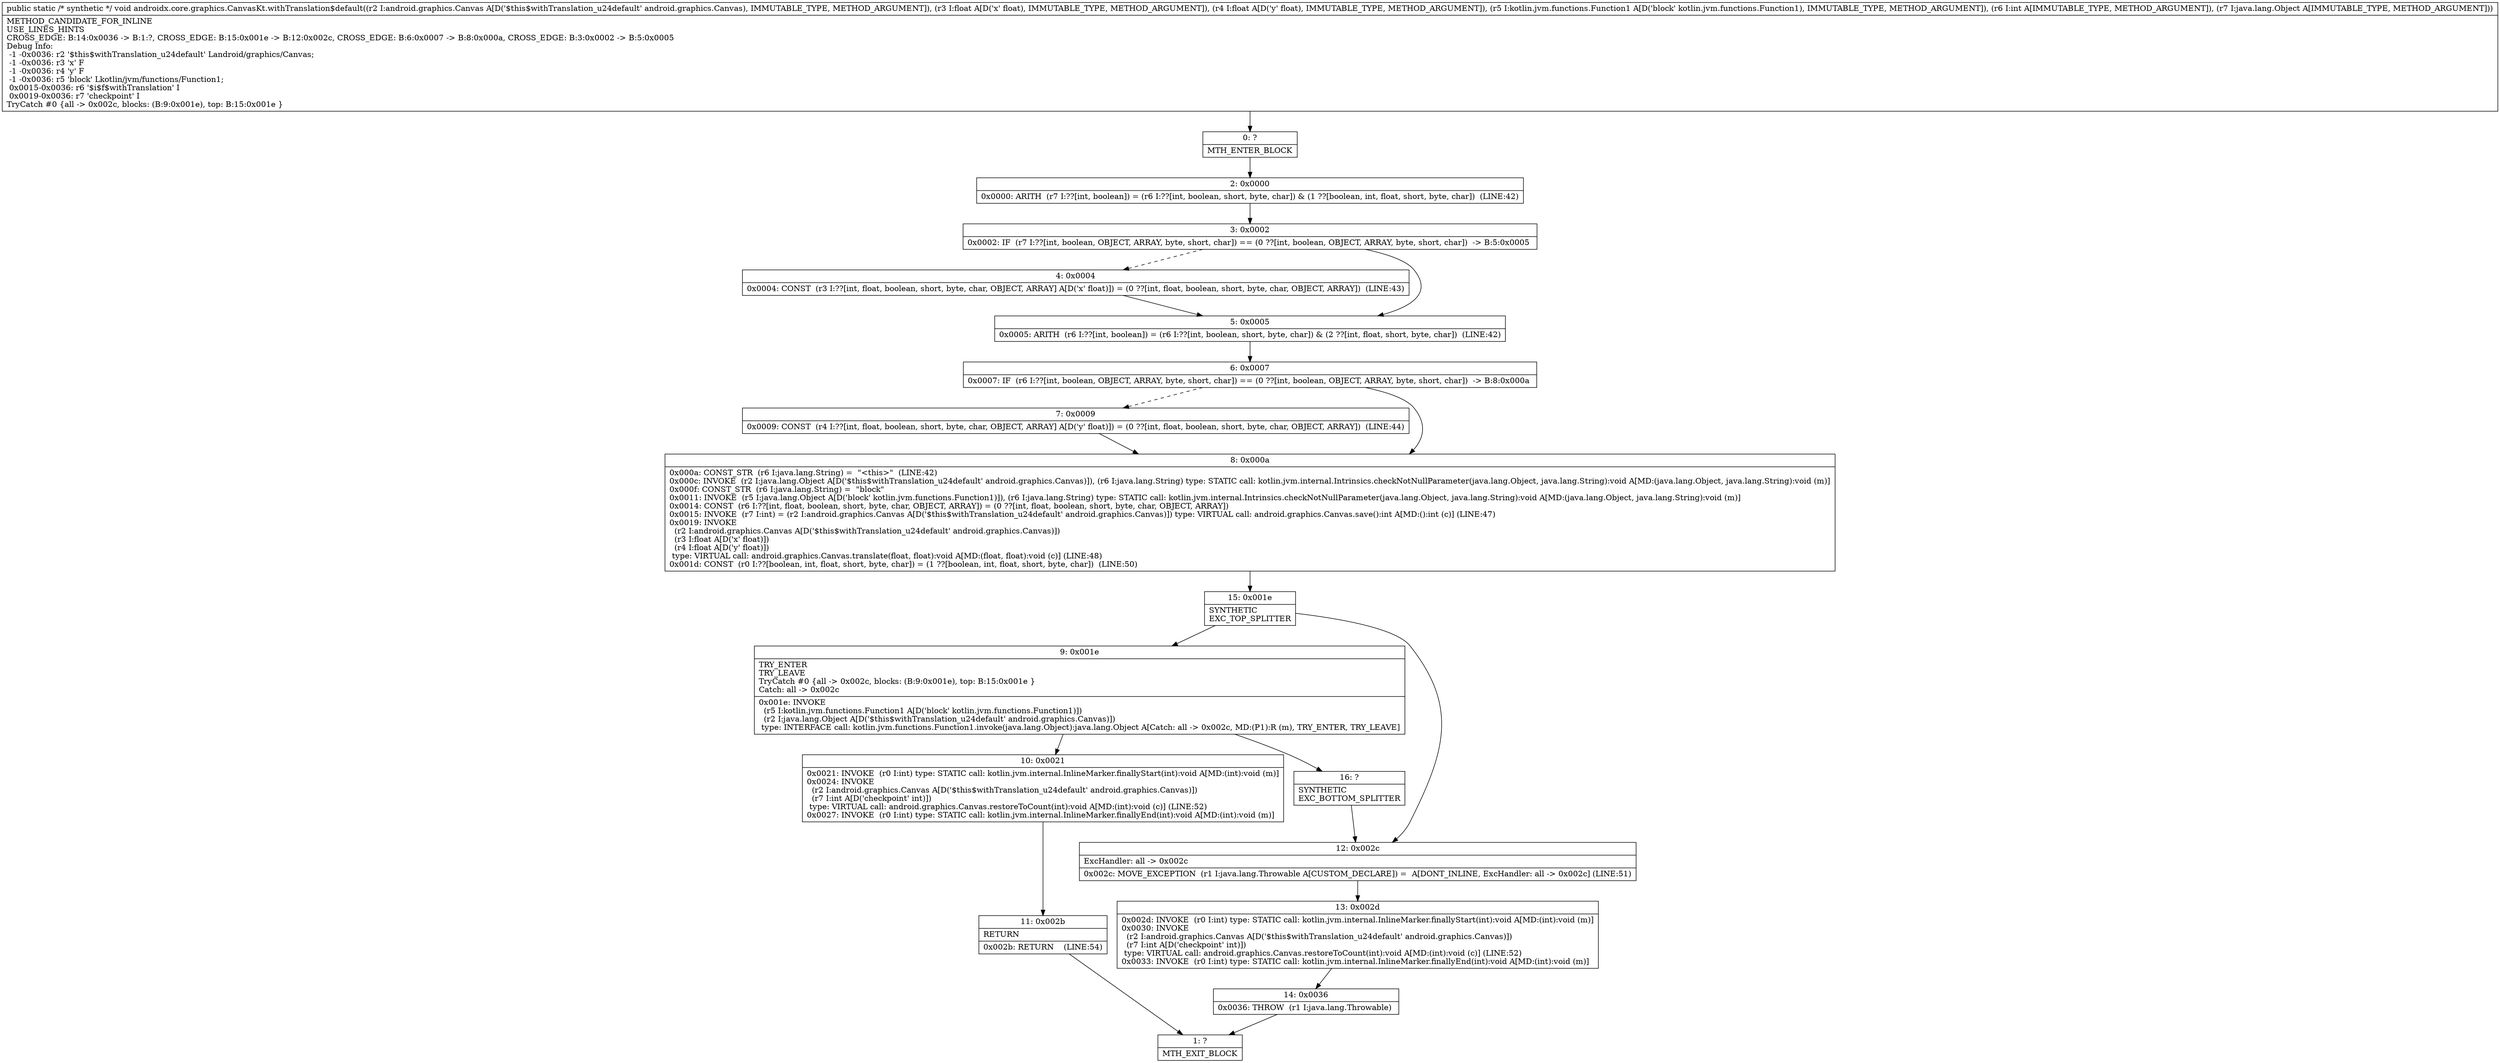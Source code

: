 digraph "CFG forandroidx.core.graphics.CanvasKt.withTranslation$default(Landroid\/graphics\/Canvas;FFLkotlin\/jvm\/functions\/Function1;ILjava\/lang\/Object;)V" {
Node_0 [shape=record,label="{0\:\ ?|MTH_ENTER_BLOCK\l}"];
Node_2 [shape=record,label="{2\:\ 0x0000|0x0000: ARITH  (r7 I:??[int, boolean]) = (r6 I:??[int, boolean, short, byte, char]) & (1 ??[boolean, int, float, short, byte, char])  (LINE:42)\l}"];
Node_3 [shape=record,label="{3\:\ 0x0002|0x0002: IF  (r7 I:??[int, boolean, OBJECT, ARRAY, byte, short, char]) == (0 ??[int, boolean, OBJECT, ARRAY, byte, short, char])  \-\> B:5:0x0005 \l}"];
Node_4 [shape=record,label="{4\:\ 0x0004|0x0004: CONST  (r3 I:??[int, float, boolean, short, byte, char, OBJECT, ARRAY] A[D('x' float)]) = (0 ??[int, float, boolean, short, byte, char, OBJECT, ARRAY])  (LINE:43)\l}"];
Node_5 [shape=record,label="{5\:\ 0x0005|0x0005: ARITH  (r6 I:??[int, boolean]) = (r6 I:??[int, boolean, short, byte, char]) & (2 ??[int, float, short, byte, char])  (LINE:42)\l}"];
Node_6 [shape=record,label="{6\:\ 0x0007|0x0007: IF  (r6 I:??[int, boolean, OBJECT, ARRAY, byte, short, char]) == (0 ??[int, boolean, OBJECT, ARRAY, byte, short, char])  \-\> B:8:0x000a \l}"];
Node_7 [shape=record,label="{7\:\ 0x0009|0x0009: CONST  (r4 I:??[int, float, boolean, short, byte, char, OBJECT, ARRAY] A[D('y' float)]) = (0 ??[int, float, boolean, short, byte, char, OBJECT, ARRAY])  (LINE:44)\l}"];
Node_8 [shape=record,label="{8\:\ 0x000a|0x000a: CONST_STR  (r6 I:java.lang.String) =  \"\<this\>\"  (LINE:42)\l0x000c: INVOKE  (r2 I:java.lang.Object A[D('$this$withTranslation_u24default' android.graphics.Canvas)]), (r6 I:java.lang.String) type: STATIC call: kotlin.jvm.internal.Intrinsics.checkNotNullParameter(java.lang.Object, java.lang.String):void A[MD:(java.lang.Object, java.lang.String):void (m)]\l0x000f: CONST_STR  (r6 I:java.lang.String) =  \"block\" \l0x0011: INVOKE  (r5 I:java.lang.Object A[D('block' kotlin.jvm.functions.Function1)]), (r6 I:java.lang.String) type: STATIC call: kotlin.jvm.internal.Intrinsics.checkNotNullParameter(java.lang.Object, java.lang.String):void A[MD:(java.lang.Object, java.lang.String):void (m)]\l0x0014: CONST  (r6 I:??[int, float, boolean, short, byte, char, OBJECT, ARRAY]) = (0 ??[int, float, boolean, short, byte, char, OBJECT, ARRAY]) \l0x0015: INVOKE  (r7 I:int) = (r2 I:android.graphics.Canvas A[D('$this$withTranslation_u24default' android.graphics.Canvas)]) type: VIRTUAL call: android.graphics.Canvas.save():int A[MD:():int (c)] (LINE:47)\l0x0019: INVOKE  \l  (r2 I:android.graphics.Canvas A[D('$this$withTranslation_u24default' android.graphics.Canvas)])\l  (r3 I:float A[D('x' float)])\l  (r4 I:float A[D('y' float)])\l type: VIRTUAL call: android.graphics.Canvas.translate(float, float):void A[MD:(float, float):void (c)] (LINE:48)\l0x001d: CONST  (r0 I:??[boolean, int, float, short, byte, char]) = (1 ??[boolean, int, float, short, byte, char])  (LINE:50)\l}"];
Node_15 [shape=record,label="{15\:\ 0x001e|SYNTHETIC\lEXC_TOP_SPLITTER\l}"];
Node_9 [shape=record,label="{9\:\ 0x001e|TRY_ENTER\lTRY_LEAVE\lTryCatch #0 \{all \-\> 0x002c, blocks: (B:9:0x001e), top: B:15:0x001e \}\lCatch: all \-\> 0x002c\l|0x001e: INVOKE  \l  (r5 I:kotlin.jvm.functions.Function1 A[D('block' kotlin.jvm.functions.Function1)])\l  (r2 I:java.lang.Object A[D('$this$withTranslation_u24default' android.graphics.Canvas)])\l type: INTERFACE call: kotlin.jvm.functions.Function1.invoke(java.lang.Object):java.lang.Object A[Catch: all \-\> 0x002c, MD:(P1):R (m), TRY_ENTER, TRY_LEAVE]\l}"];
Node_10 [shape=record,label="{10\:\ 0x0021|0x0021: INVOKE  (r0 I:int) type: STATIC call: kotlin.jvm.internal.InlineMarker.finallyStart(int):void A[MD:(int):void (m)]\l0x0024: INVOKE  \l  (r2 I:android.graphics.Canvas A[D('$this$withTranslation_u24default' android.graphics.Canvas)])\l  (r7 I:int A[D('checkpoint' int)])\l type: VIRTUAL call: android.graphics.Canvas.restoreToCount(int):void A[MD:(int):void (c)] (LINE:52)\l0x0027: INVOKE  (r0 I:int) type: STATIC call: kotlin.jvm.internal.InlineMarker.finallyEnd(int):void A[MD:(int):void (m)]\l}"];
Node_11 [shape=record,label="{11\:\ 0x002b|RETURN\l|0x002b: RETURN    (LINE:54)\l}"];
Node_1 [shape=record,label="{1\:\ ?|MTH_EXIT_BLOCK\l}"];
Node_16 [shape=record,label="{16\:\ ?|SYNTHETIC\lEXC_BOTTOM_SPLITTER\l}"];
Node_12 [shape=record,label="{12\:\ 0x002c|ExcHandler: all \-\> 0x002c\l|0x002c: MOVE_EXCEPTION  (r1 I:java.lang.Throwable A[CUSTOM_DECLARE]) =  A[DONT_INLINE, ExcHandler: all \-\> 0x002c] (LINE:51)\l}"];
Node_13 [shape=record,label="{13\:\ 0x002d|0x002d: INVOKE  (r0 I:int) type: STATIC call: kotlin.jvm.internal.InlineMarker.finallyStart(int):void A[MD:(int):void (m)]\l0x0030: INVOKE  \l  (r2 I:android.graphics.Canvas A[D('$this$withTranslation_u24default' android.graphics.Canvas)])\l  (r7 I:int A[D('checkpoint' int)])\l type: VIRTUAL call: android.graphics.Canvas.restoreToCount(int):void A[MD:(int):void (c)] (LINE:52)\l0x0033: INVOKE  (r0 I:int) type: STATIC call: kotlin.jvm.internal.InlineMarker.finallyEnd(int):void A[MD:(int):void (m)]\l}"];
Node_14 [shape=record,label="{14\:\ 0x0036|0x0036: THROW  (r1 I:java.lang.Throwable) \l}"];
MethodNode[shape=record,label="{public static \/* synthetic *\/ void androidx.core.graphics.CanvasKt.withTranslation$default((r2 I:android.graphics.Canvas A[D('$this$withTranslation_u24default' android.graphics.Canvas), IMMUTABLE_TYPE, METHOD_ARGUMENT]), (r3 I:float A[D('x' float), IMMUTABLE_TYPE, METHOD_ARGUMENT]), (r4 I:float A[D('y' float), IMMUTABLE_TYPE, METHOD_ARGUMENT]), (r5 I:kotlin.jvm.functions.Function1 A[D('block' kotlin.jvm.functions.Function1), IMMUTABLE_TYPE, METHOD_ARGUMENT]), (r6 I:int A[IMMUTABLE_TYPE, METHOD_ARGUMENT]), (r7 I:java.lang.Object A[IMMUTABLE_TYPE, METHOD_ARGUMENT]))  | METHOD_CANDIDATE_FOR_INLINE\lUSE_LINES_HINTS\lCROSS_EDGE: B:14:0x0036 \-\> B:1:?, CROSS_EDGE: B:15:0x001e \-\> B:12:0x002c, CROSS_EDGE: B:6:0x0007 \-\> B:8:0x000a, CROSS_EDGE: B:3:0x0002 \-\> B:5:0x0005\lDebug Info:\l  \-1 \-0x0036: r2 '$this$withTranslation_u24default' Landroid\/graphics\/Canvas;\l  \-1 \-0x0036: r3 'x' F\l  \-1 \-0x0036: r4 'y' F\l  \-1 \-0x0036: r5 'block' Lkotlin\/jvm\/functions\/Function1;\l  0x0015\-0x0036: r6 '$i$f$withTranslation' I\l  0x0019\-0x0036: r7 'checkpoint' I\lTryCatch #0 \{all \-\> 0x002c, blocks: (B:9:0x001e), top: B:15:0x001e \}\l}"];
MethodNode -> Node_0;Node_0 -> Node_2;
Node_2 -> Node_3;
Node_3 -> Node_4[style=dashed];
Node_3 -> Node_5;
Node_4 -> Node_5;
Node_5 -> Node_6;
Node_6 -> Node_7[style=dashed];
Node_6 -> Node_8;
Node_7 -> Node_8;
Node_8 -> Node_15;
Node_15 -> Node_9;
Node_15 -> Node_12;
Node_9 -> Node_10;
Node_9 -> Node_16;
Node_10 -> Node_11;
Node_11 -> Node_1;
Node_16 -> Node_12;
Node_12 -> Node_13;
Node_13 -> Node_14;
Node_14 -> Node_1;
}

